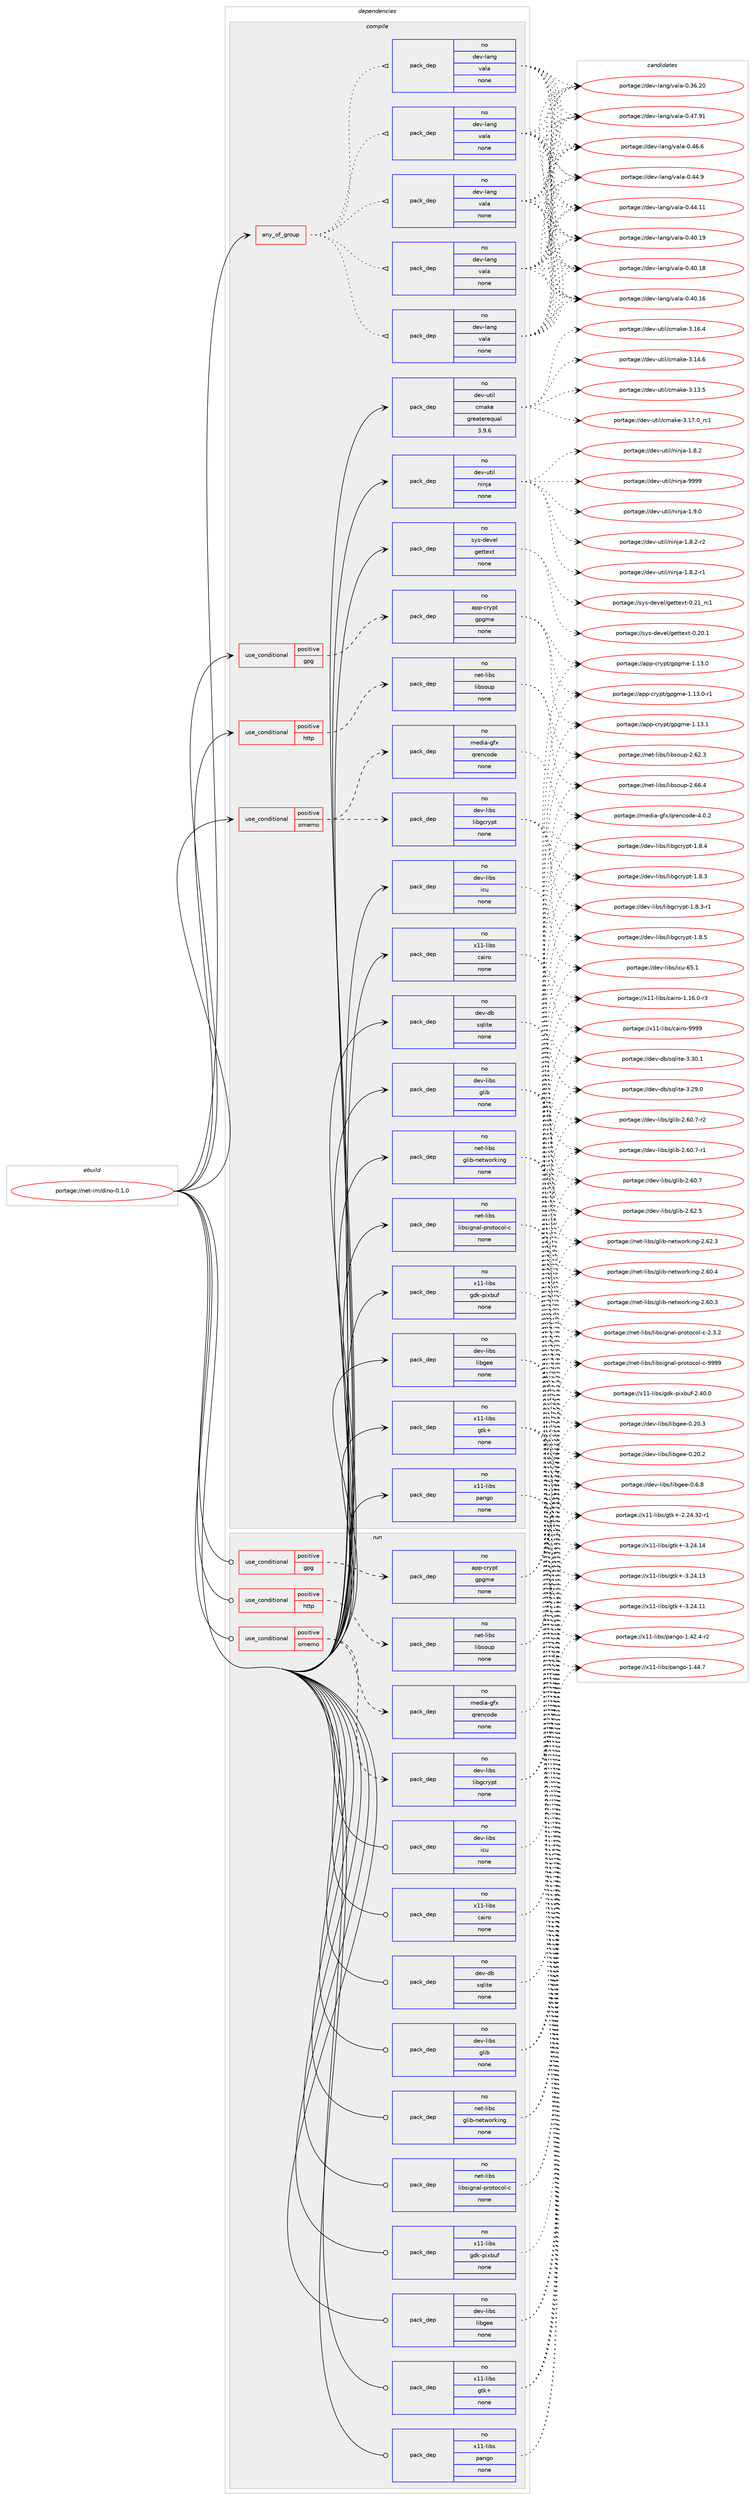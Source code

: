 digraph prolog {

# *************
# Graph options
# *************

newrank=true;
concentrate=true;
compound=true;
graph [rankdir=LR,fontname=Helvetica,fontsize=10,ranksep=1.5];#, ranksep=2.5, nodesep=0.2];
edge  [arrowhead=vee];
node  [fontname=Helvetica,fontsize=10];

# **********
# The ebuild
# **********

subgraph cluster_leftcol {
color=gray;
rank=same;
label=<<i>ebuild</i>>;
id [label="portage://net-im/dino-0.1.0", color=red, width=4, href="../net-im/dino-0.1.0.svg"];
}

# ****************
# The dependencies
# ****************

subgraph cluster_midcol {
color=gray;
label=<<i>dependencies</i>>;
subgraph cluster_compile {
fillcolor="#eeeeee";
style=filled;
label=<<i>compile</i>>;
subgraph any1655 {
dependency94281 [label=<<TABLE BORDER="0" CELLBORDER="1" CELLSPACING="0" CELLPADDING="4"><TR><TD CELLPADDING="10">any_of_group</TD></TR></TABLE>>, shape=none, color=red];subgraph pack71462 {
dependency94282 [label=<<TABLE BORDER="0" CELLBORDER="1" CELLSPACING="0" CELLPADDING="4" WIDTH="220"><TR><TD ROWSPAN="6" CELLPADDING="30">pack_dep</TD></TR><TR><TD WIDTH="110">no</TD></TR><TR><TD>dev-lang</TD></TR><TR><TD>vala</TD></TR><TR><TD>none</TD></TR><TR><TD></TD></TR></TABLE>>, shape=none, color=blue];
}
dependency94281:e -> dependency94282:w [weight=20,style="dotted",arrowhead="oinv"];
subgraph pack71463 {
dependency94283 [label=<<TABLE BORDER="0" CELLBORDER="1" CELLSPACING="0" CELLPADDING="4" WIDTH="220"><TR><TD ROWSPAN="6" CELLPADDING="30">pack_dep</TD></TR><TR><TD WIDTH="110">no</TD></TR><TR><TD>dev-lang</TD></TR><TR><TD>vala</TD></TR><TR><TD>none</TD></TR><TR><TD></TD></TR></TABLE>>, shape=none, color=blue];
}
dependency94281:e -> dependency94283:w [weight=20,style="dotted",arrowhead="oinv"];
subgraph pack71464 {
dependency94284 [label=<<TABLE BORDER="0" CELLBORDER="1" CELLSPACING="0" CELLPADDING="4" WIDTH="220"><TR><TD ROWSPAN="6" CELLPADDING="30">pack_dep</TD></TR><TR><TD WIDTH="110">no</TD></TR><TR><TD>dev-lang</TD></TR><TR><TD>vala</TD></TR><TR><TD>none</TD></TR><TR><TD></TD></TR></TABLE>>, shape=none, color=blue];
}
dependency94281:e -> dependency94284:w [weight=20,style="dotted",arrowhead="oinv"];
subgraph pack71465 {
dependency94285 [label=<<TABLE BORDER="0" CELLBORDER="1" CELLSPACING="0" CELLPADDING="4" WIDTH="220"><TR><TD ROWSPAN="6" CELLPADDING="30">pack_dep</TD></TR><TR><TD WIDTH="110">no</TD></TR><TR><TD>dev-lang</TD></TR><TR><TD>vala</TD></TR><TR><TD>none</TD></TR><TR><TD></TD></TR></TABLE>>, shape=none, color=blue];
}
dependency94281:e -> dependency94285:w [weight=20,style="dotted",arrowhead="oinv"];
subgraph pack71466 {
dependency94286 [label=<<TABLE BORDER="0" CELLBORDER="1" CELLSPACING="0" CELLPADDING="4" WIDTH="220"><TR><TD ROWSPAN="6" CELLPADDING="30">pack_dep</TD></TR><TR><TD WIDTH="110">no</TD></TR><TR><TD>dev-lang</TD></TR><TR><TD>vala</TD></TR><TR><TD>none</TD></TR><TR><TD></TD></TR></TABLE>>, shape=none, color=blue];
}
dependency94281:e -> dependency94286:w [weight=20,style="dotted",arrowhead="oinv"];
}
id:e -> dependency94281:w [weight=20,style="solid",arrowhead="vee"];
subgraph cond21079 {
dependency94287 [label=<<TABLE BORDER="0" CELLBORDER="1" CELLSPACING="0" CELLPADDING="4"><TR><TD ROWSPAN="3" CELLPADDING="10">use_conditional</TD></TR><TR><TD>positive</TD></TR><TR><TD>gpg</TD></TR></TABLE>>, shape=none, color=red];
subgraph pack71467 {
dependency94288 [label=<<TABLE BORDER="0" CELLBORDER="1" CELLSPACING="0" CELLPADDING="4" WIDTH="220"><TR><TD ROWSPAN="6" CELLPADDING="30">pack_dep</TD></TR><TR><TD WIDTH="110">no</TD></TR><TR><TD>app-crypt</TD></TR><TR><TD>gpgme</TD></TR><TR><TD>none</TD></TR><TR><TD></TD></TR></TABLE>>, shape=none, color=blue];
}
dependency94287:e -> dependency94288:w [weight=20,style="dashed",arrowhead="vee"];
}
id:e -> dependency94287:w [weight=20,style="solid",arrowhead="vee"];
subgraph cond21080 {
dependency94289 [label=<<TABLE BORDER="0" CELLBORDER="1" CELLSPACING="0" CELLPADDING="4"><TR><TD ROWSPAN="3" CELLPADDING="10">use_conditional</TD></TR><TR><TD>positive</TD></TR><TR><TD>http</TD></TR></TABLE>>, shape=none, color=red];
subgraph pack71468 {
dependency94290 [label=<<TABLE BORDER="0" CELLBORDER="1" CELLSPACING="0" CELLPADDING="4" WIDTH="220"><TR><TD ROWSPAN="6" CELLPADDING="30">pack_dep</TD></TR><TR><TD WIDTH="110">no</TD></TR><TR><TD>net-libs</TD></TR><TR><TD>libsoup</TD></TR><TR><TD>none</TD></TR><TR><TD></TD></TR></TABLE>>, shape=none, color=blue];
}
dependency94289:e -> dependency94290:w [weight=20,style="dashed",arrowhead="vee"];
}
id:e -> dependency94289:w [weight=20,style="solid",arrowhead="vee"];
subgraph cond21081 {
dependency94291 [label=<<TABLE BORDER="0" CELLBORDER="1" CELLSPACING="0" CELLPADDING="4"><TR><TD ROWSPAN="3" CELLPADDING="10">use_conditional</TD></TR><TR><TD>positive</TD></TR><TR><TD>omemo</TD></TR></TABLE>>, shape=none, color=red];
subgraph pack71469 {
dependency94292 [label=<<TABLE BORDER="0" CELLBORDER="1" CELLSPACING="0" CELLPADDING="4" WIDTH="220"><TR><TD ROWSPAN="6" CELLPADDING="30">pack_dep</TD></TR><TR><TD WIDTH="110">no</TD></TR><TR><TD>dev-libs</TD></TR><TR><TD>libgcrypt</TD></TR><TR><TD>none</TD></TR><TR><TD></TD></TR></TABLE>>, shape=none, color=blue];
}
dependency94291:e -> dependency94292:w [weight=20,style="dashed",arrowhead="vee"];
subgraph pack71470 {
dependency94293 [label=<<TABLE BORDER="0" CELLBORDER="1" CELLSPACING="0" CELLPADDING="4" WIDTH="220"><TR><TD ROWSPAN="6" CELLPADDING="30">pack_dep</TD></TR><TR><TD WIDTH="110">no</TD></TR><TR><TD>media-gfx</TD></TR><TR><TD>qrencode</TD></TR><TR><TD>none</TD></TR><TR><TD></TD></TR></TABLE>>, shape=none, color=blue];
}
dependency94291:e -> dependency94293:w [weight=20,style="dashed",arrowhead="vee"];
}
id:e -> dependency94291:w [weight=20,style="solid",arrowhead="vee"];
subgraph pack71471 {
dependency94294 [label=<<TABLE BORDER="0" CELLBORDER="1" CELLSPACING="0" CELLPADDING="4" WIDTH="220"><TR><TD ROWSPAN="6" CELLPADDING="30">pack_dep</TD></TR><TR><TD WIDTH="110">no</TD></TR><TR><TD>dev-db</TD></TR><TR><TD>sqlite</TD></TR><TR><TD>none</TD></TR><TR><TD></TD></TR></TABLE>>, shape=none, color=blue];
}
id:e -> dependency94294:w [weight=20,style="solid",arrowhead="vee"];
subgraph pack71472 {
dependency94295 [label=<<TABLE BORDER="0" CELLBORDER="1" CELLSPACING="0" CELLPADDING="4" WIDTH="220"><TR><TD ROWSPAN="6" CELLPADDING="30">pack_dep</TD></TR><TR><TD WIDTH="110">no</TD></TR><TR><TD>dev-libs</TD></TR><TR><TD>glib</TD></TR><TR><TD>none</TD></TR><TR><TD></TD></TR></TABLE>>, shape=none, color=blue];
}
id:e -> dependency94295:w [weight=20,style="solid",arrowhead="vee"];
subgraph pack71473 {
dependency94296 [label=<<TABLE BORDER="0" CELLBORDER="1" CELLSPACING="0" CELLPADDING="4" WIDTH="220"><TR><TD ROWSPAN="6" CELLPADDING="30">pack_dep</TD></TR><TR><TD WIDTH="110">no</TD></TR><TR><TD>dev-libs</TD></TR><TR><TD>icu</TD></TR><TR><TD>none</TD></TR><TR><TD></TD></TR></TABLE>>, shape=none, color=blue];
}
id:e -> dependency94296:w [weight=20,style="solid",arrowhead="vee"];
subgraph pack71474 {
dependency94297 [label=<<TABLE BORDER="0" CELLBORDER="1" CELLSPACING="0" CELLPADDING="4" WIDTH="220"><TR><TD ROWSPAN="6" CELLPADDING="30">pack_dep</TD></TR><TR><TD WIDTH="110">no</TD></TR><TR><TD>dev-libs</TD></TR><TR><TD>libgee</TD></TR><TR><TD>none</TD></TR><TR><TD></TD></TR></TABLE>>, shape=none, color=blue];
}
id:e -> dependency94297:w [weight=20,style="solid",arrowhead="vee"];
subgraph pack71475 {
dependency94298 [label=<<TABLE BORDER="0" CELLBORDER="1" CELLSPACING="0" CELLPADDING="4" WIDTH="220"><TR><TD ROWSPAN="6" CELLPADDING="30">pack_dep</TD></TR><TR><TD WIDTH="110">no</TD></TR><TR><TD>dev-util</TD></TR><TR><TD>cmake</TD></TR><TR><TD>greaterequal</TD></TR><TR><TD>3.9.6</TD></TR></TABLE>>, shape=none, color=blue];
}
id:e -> dependency94298:w [weight=20,style="solid",arrowhead="vee"];
subgraph pack71476 {
dependency94299 [label=<<TABLE BORDER="0" CELLBORDER="1" CELLSPACING="0" CELLPADDING="4" WIDTH="220"><TR><TD ROWSPAN="6" CELLPADDING="30">pack_dep</TD></TR><TR><TD WIDTH="110">no</TD></TR><TR><TD>dev-util</TD></TR><TR><TD>ninja</TD></TR><TR><TD>none</TD></TR><TR><TD></TD></TR></TABLE>>, shape=none, color=blue];
}
id:e -> dependency94299:w [weight=20,style="solid",arrowhead="vee"];
subgraph pack71477 {
dependency94300 [label=<<TABLE BORDER="0" CELLBORDER="1" CELLSPACING="0" CELLPADDING="4" WIDTH="220"><TR><TD ROWSPAN="6" CELLPADDING="30">pack_dep</TD></TR><TR><TD WIDTH="110">no</TD></TR><TR><TD>net-libs</TD></TR><TR><TD>glib-networking</TD></TR><TR><TD>none</TD></TR><TR><TD></TD></TR></TABLE>>, shape=none, color=blue];
}
id:e -> dependency94300:w [weight=20,style="solid",arrowhead="vee"];
subgraph pack71478 {
dependency94301 [label=<<TABLE BORDER="0" CELLBORDER="1" CELLSPACING="0" CELLPADDING="4" WIDTH="220"><TR><TD ROWSPAN="6" CELLPADDING="30">pack_dep</TD></TR><TR><TD WIDTH="110">no</TD></TR><TR><TD>net-libs</TD></TR><TR><TD>libsignal-protocol-c</TD></TR><TR><TD>none</TD></TR><TR><TD></TD></TR></TABLE>>, shape=none, color=blue];
}
id:e -> dependency94301:w [weight=20,style="solid",arrowhead="vee"];
subgraph pack71479 {
dependency94302 [label=<<TABLE BORDER="0" CELLBORDER="1" CELLSPACING="0" CELLPADDING="4" WIDTH="220"><TR><TD ROWSPAN="6" CELLPADDING="30">pack_dep</TD></TR><TR><TD WIDTH="110">no</TD></TR><TR><TD>sys-devel</TD></TR><TR><TD>gettext</TD></TR><TR><TD>none</TD></TR><TR><TD></TD></TR></TABLE>>, shape=none, color=blue];
}
id:e -> dependency94302:w [weight=20,style="solid",arrowhead="vee"];
subgraph pack71480 {
dependency94303 [label=<<TABLE BORDER="0" CELLBORDER="1" CELLSPACING="0" CELLPADDING="4" WIDTH="220"><TR><TD ROWSPAN="6" CELLPADDING="30">pack_dep</TD></TR><TR><TD WIDTH="110">no</TD></TR><TR><TD>x11-libs</TD></TR><TR><TD>cairo</TD></TR><TR><TD>none</TD></TR><TR><TD></TD></TR></TABLE>>, shape=none, color=blue];
}
id:e -> dependency94303:w [weight=20,style="solid",arrowhead="vee"];
subgraph pack71481 {
dependency94304 [label=<<TABLE BORDER="0" CELLBORDER="1" CELLSPACING="0" CELLPADDING="4" WIDTH="220"><TR><TD ROWSPAN="6" CELLPADDING="30">pack_dep</TD></TR><TR><TD WIDTH="110">no</TD></TR><TR><TD>x11-libs</TD></TR><TR><TD>gdk-pixbuf</TD></TR><TR><TD>none</TD></TR><TR><TD></TD></TR></TABLE>>, shape=none, color=blue];
}
id:e -> dependency94304:w [weight=20,style="solid",arrowhead="vee"];
subgraph pack71482 {
dependency94305 [label=<<TABLE BORDER="0" CELLBORDER="1" CELLSPACING="0" CELLPADDING="4" WIDTH="220"><TR><TD ROWSPAN="6" CELLPADDING="30">pack_dep</TD></TR><TR><TD WIDTH="110">no</TD></TR><TR><TD>x11-libs</TD></TR><TR><TD>gtk+</TD></TR><TR><TD>none</TD></TR><TR><TD></TD></TR></TABLE>>, shape=none, color=blue];
}
id:e -> dependency94305:w [weight=20,style="solid",arrowhead="vee"];
subgraph pack71483 {
dependency94306 [label=<<TABLE BORDER="0" CELLBORDER="1" CELLSPACING="0" CELLPADDING="4" WIDTH="220"><TR><TD ROWSPAN="6" CELLPADDING="30">pack_dep</TD></TR><TR><TD WIDTH="110">no</TD></TR><TR><TD>x11-libs</TD></TR><TR><TD>pango</TD></TR><TR><TD>none</TD></TR><TR><TD></TD></TR></TABLE>>, shape=none, color=blue];
}
id:e -> dependency94306:w [weight=20,style="solid",arrowhead="vee"];
}
subgraph cluster_compileandrun {
fillcolor="#eeeeee";
style=filled;
label=<<i>compile and run</i>>;
}
subgraph cluster_run {
fillcolor="#eeeeee";
style=filled;
label=<<i>run</i>>;
subgraph cond21082 {
dependency94307 [label=<<TABLE BORDER="0" CELLBORDER="1" CELLSPACING="0" CELLPADDING="4"><TR><TD ROWSPAN="3" CELLPADDING="10">use_conditional</TD></TR><TR><TD>positive</TD></TR><TR><TD>gpg</TD></TR></TABLE>>, shape=none, color=red];
subgraph pack71484 {
dependency94308 [label=<<TABLE BORDER="0" CELLBORDER="1" CELLSPACING="0" CELLPADDING="4" WIDTH="220"><TR><TD ROWSPAN="6" CELLPADDING="30">pack_dep</TD></TR><TR><TD WIDTH="110">no</TD></TR><TR><TD>app-crypt</TD></TR><TR><TD>gpgme</TD></TR><TR><TD>none</TD></TR><TR><TD></TD></TR></TABLE>>, shape=none, color=blue];
}
dependency94307:e -> dependency94308:w [weight=20,style="dashed",arrowhead="vee"];
}
id:e -> dependency94307:w [weight=20,style="solid",arrowhead="odot"];
subgraph cond21083 {
dependency94309 [label=<<TABLE BORDER="0" CELLBORDER="1" CELLSPACING="0" CELLPADDING="4"><TR><TD ROWSPAN="3" CELLPADDING="10">use_conditional</TD></TR><TR><TD>positive</TD></TR><TR><TD>http</TD></TR></TABLE>>, shape=none, color=red];
subgraph pack71485 {
dependency94310 [label=<<TABLE BORDER="0" CELLBORDER="1" CELLSPACING="0" CELLPADDING="4" WIDTH="220"><TR><TD ROWSPAN="6" CELLPADDING="30">pack_dep</TD></TR><TR><TD WIDTH="110">no</TD></TR><TR><TD>net-libs</TD></TR><TR><TD>libsoup</TD></TR><TR><TD>none</TD></TR><TR><TD></TD></TR></TABLE>>, shape=none, color=blue];
}
dependency94309:e -> dependency94310:w [weight=20,style="dashed",arrowhead="vee"];
}
id:e -> dependency94309:w [weight=20,style="solid",arrowhead="odot"];
subgraph cond21084 {
dependency94311 [label=<<TABLE BORDER="0" CELLBORDER="1" CELLSPACING="0" CELLPADDING="4"><TR><TD ROWSPAN="3" CELLPADDING="10">use_conditional</TD></TR><TR><TD>positive</TD></TR><TR><TD>omemo</TD></TR></TABLE>>, shape=none, color=red];
subgraph pack71486 {
dependency94312 [label=<<TABLE BORDER="0" CELLBORDER="1" CELLSPACING="0" CELLPADDING="4" WIDTH="220"><TR><TD ROWSPAN="6" CELLPADDING="30">pack_dep</TD></TR><TR><TD WIDTH="110">no</TD></TR><TR><TD>dev-libs</TD></TR><TR><TD>libgcrypt</TD></TR><TR><TD>none</TD></TR><TR><TD></TD></TR></TABLE>>, shape=none, color=blue];
}
dependency94311:e -> dependency94312:w [weight=20,style="dashed",arrowhead="vee"];
subgraph pack71487 {
dependency94313 [label=<<TABLE BORDER="0" CELLBORDER="1" CELLSPACING="0" CELLPADDING="4" WIDTH="220"><TR><TD ROWSPAN="6" CELLPADDING="30">pack_dep</TD></TR><TR><TD WIDTH="110">no</TD></TR><TR><TD>media-gfx</TD></TR><TR><TD>qrencode</TD></TR><TR><TD>none</TD></TR><TR><TD></TD></TR></TABLE>>, shape=none, color=blue];
}
dependency94311:e -> dependency94313:w [weight=20,style="dashed",arrowhead="vee"];
}
id:e -> dependency94311:w [weight=20,style="solid",arrowhead="odot"];
subgraph pack71488 {
dependency94314 [label=<<TABLE BORDER="0" CELLBORDER="1" CELLSPACING="0" CELLPADDING="4" WIDTH="220"><TR><TD ROWSPAN="6" CELLPADDING="30">pack_dep</TD></TR><TR><TD WIDTH="110">no</TD></TR><TR><TD>dev-db</TD></TR><TR><TD>sqlite</TD></TR><TR><TD>none</TD></TR><TR><TD></TD></TR></TABLE>>, shape=none, color=blue];
}
id:e -> dependency94314:w [weight=20,style="solid",arrowhead="odot"];
subgraph pack71489 {
dependency94315 [label=<<TABLE BORDER="0" CELLBORDER="1" CELLSPACING="0" CELLPADDING="4" WIDTH="220"><TR><TD ROWSPAN="6" CELLPADDING="30">pack_dep</TD></TR><TR><TD WIDTH="110">no</TD></TR><TR><TD>dev-libs</TD></TR><TR><TD>glib</TD></TR><TR><TD>none</TD></TR><TR><TD></TD></TR></TABLE>>, shape=none, color=blue];
}
id:e -> dependency94315:w [weight=20,style="solid",arrowhead="odot"];
subgraph pack71490 {
dependency94316 [label=<<TABLE BORDER="0" CELLBORDER="1" CELLSPACING="0" CELLPADDING="4" WIDTH="220"><TR><TD ROWSPAN="6" CELLPADDING="30">pack_dep</TD></TR><TR><TD WIDTH="110">no</TD></TR><TR><TD>dev-libs</TD></TR><TR><TD>icu</TD></TR><TR><TD>none</TD></TR><TR><TD></TD></TR></TABLE>>, shape=none, color=blue];
}
id:e -> dependency94316:w [weight=20,style="solid",arrowhead="odot"];
subgraph pack71491 {
dependency94317 [label=<<TABLE BORDER="0" CELLBORDER="1" CELLSPACING="0" CELLPADDING="4" WIDTH="220"><TR><TD ROWSPAN="6" CELLPADDING="30">pack_dep</TD></TR><TR><TD WIDTH="110">no</TD></TR><TR><TD>dev-libs</TD></TR><TR><TD>libgee</TD></TR><TR><TD>none</TD></TR><TR><TD></TD></TR></TABLE>>, shape=none, color=blue];
}
id:e -> dependency94317:w [weight=20,style="solid",arrowhead="odot"];
subgraph pack71492 {
dependency94318 [label=<<TABLE BORDER="0" CELLBORDER="1" CELLSPACING="0" CELLPADDING="4" WIDTH="220"><TR><TD ROWSPAN="6" CELLPADDING="30">pack_dep</TD></TR><TR><TD WIDTH="110">no</TD></TR><TR><TD>net-libs</TD></TR><TR><TD>glib-networking</TD></TR><TR><TD>none</TD></TR><TR><TD></TD></TR></TABLE>>, shape=none, color=blue];
}
id:e -> dependency94318:w [weight=20,style="solid",arrowhead="odot"];
subgraph pack71493 {
dependency94319 [label=<<TABLE BORDER="0" CELLBORDER="1" CELLSPACING="0" CELLPADDING="4" WIDTH="220"><TR><TD ROWSPAN="6" CELLPADDING="30">pack_dep</TD></TR><TR><TD WIDTH="110">no</TD></TR><TR><TD>net-libs</TD></TR><TR><TD>libsignal-protocol-c</TD></TR><TR><TD>none</TD></TR><TR><TD></TD></TR></TABLE>>, shape=none, color=blue];
}
id:e -> dependency94319:w [weight=20,style="solid",arrowhead="odot"];
subgraph pack71494 {
dependency94320 [label=<<TABLE BORDER="0" CELLBORDER="1" CELLSPACING="0" CELLPADDING="4" WIDTH="220"><TR><TD ROWSPAN="6" CELLPADDING="30">pack_dep</TD></TR><TR><TD WIDTH="110">no</TD></TR><TR><TD>x11-libs</TD></TR><TR><TD>cairo</TD></TR><TR><TD>none</TD></TR><TR><TD></TD></TR></TABLE>>, shape=none, color=blue];
}
id:e -> dependency94320:w [weight=20,style="solid",arrowhead="odot"];
subgraph pack71495 {
dependency94321 [label=<<TABLE BORDER="0" CELLBORDER="1" CELLSPACING="0" CELLPADDING="4" WIDTH="220"><TR><TD ROWSPAN="6" CELLPADDING="30">pack_dep</TD></TR><TR><TD WIDTH="110">no</TD></TR><TR><TD>x11-libs</TD></TR><TR><TD>gdk-pixbuf</TD></TR><TR><TD>none</TD></TR><TR><TD></TD></TR></TABLE>>, shape=none, color=blue];
}
id:e -> dependency94321:w [weight=20,style="solid",arrowhead="odot"];
subgraph pack71496 {
dependency94322 [label=<<TABLE BORDER="0" CELLBORDER="1" CELLSPACING="0" CELLPADDING="4" WIDTH="220"><TR><TD ROWSPAN="6" CELLPADDING="30">pack_dep</TD></TR><TR><TD WIDTH="110">no</TD></TR><TR><TD>x11-libs</TD></TR><TR><TD>gtk+</TD></TR><TR><TD>none</TD></TR><TR><TD></TD></TR></TABLE>>, shape=none, color=blue];
}
id:e -> dependency94322:w [weight=20,style="solid",arrowhead="odot"];
subgraph pack71497 {
dependency94323 [label=<<TABLE BORDER="0" CELLBORDER="1" CELLSPACING="0" CELLPADDING="4" WIDTH="220"><TR><TD ROWSPAN="6" CELLPADDING="30">pack_dep</TD></TR><TR><TD WIDTH="110">no</TD></TR><TR><TD>x11-libs</TD></TR><TR><TD>pango</TD></TR><TR><TD>none</TD></TR><TR><TD></TD></TR></TABLE>>, shape=none, color=blue];
}
id:e -> dependency94323:w [weight=20,style="solid",arrowhead="odot"];
}
}

# **************
# The candidates
# **************

subgraph cluster_choices {
rank=same;
color=gray;
label=<<i>candidates</i>>;

subgraph choice71462 {
color=black;
nodesep=1;
choice10010111845108971101034711897108974548465255465749 [label="portage://dev-lang/vala-0.47.91", color=red, width=4,href="../dev-lang/vala-0.47.91.svg"];
choice100101118451089711010347118971089745484652544654 [label="portage://dev-lang/vala-0.46.6", color=red, width=4,href="../dev-lang/vala-0.46.6.svg"];
choice100101118451089711010347118971089745484652524657 [label="portage://dev-lang/vala-0.44.9", color=red, width=4,href="../dev-lang/vala-0.44.9.svg"];
choice10010111845108971101034711897108974548465252464949 [label="portage://dev-lang/vala-0.44.11", color=red, width=4,href="../dev-lang/vala-0.44.11.svg"];
choice10010111845108971101034711897108974548465248464957 [label="portage://dev-lang/vala-0.40.19", color=red, width=4,href="../dev-lang/vala-0.40.19.svg"];
choice10010111845108971101034711897108974548465248464956 [label="portage://dev-lang/vala-0.40.18", color=red, width=4,href="../dev-lang/vala-0.40.18.svg"];
choice10010111845108971101034711897108974548465248464954 [label="portage://dev-lang/vala-0.40.16", color=red, width=4,href="../dev-lang/vala-0.40.16.svg"];
choice10010111845108971101034711897108974548465154465048 [label="portage://dev-lang/vala-0.36.20", color=red, width=4,href="../dev-lang/vala-0.36.20.svg"];
dependency94282:e -> choice10010111845108971101034711897108974548465255465749:w [style=dotted,weight="100"];
dependency94282:e -> choice100101118451089711010347118971089745484652544654:w [style=dotted,weight="100"];
dependency94282:e -> choice100101118451089711010347118971089745484652524657:w [style=dotted,weight="100"];
dependency94282:e -> choice10010111845108971101034711897108974548465252464949:w [style=dotted,weight="100"];
dependency94282:e -> choice10010111845108971101034711897108974548465248464957:w [style=dotted,weight="100"];
dependency94282:e -> choice10010111845108971101034711897108974548465248464956:w [style=dotted,weight="100"];
dependency94282:e -> choice10010111845108971101034711897108974548465248464954:w [style=dotted,weight="100"];
dependency94282:e -> choice10010111845108971101034711897108974548465154465048:w [style=dotted,weight="100"];
}
subgraph choice71463 {
color=black;
nodesep=1;
choice10010111845108971101034711897108974548465255465749 [label="portage://dev-lang/vala-0.47.91", color=red, width=4,href="../dev-lang/vala-0.47.91.svg"];
choice100101118451089711010347118971089745484652544654 [label="portage://dev-lang/vala-0.46.6", color=red, width=4,href="../dev-lang/vala-0.46.6.svg"];
choice100101118451089711010347118971089745484652524657 [label="portage://dev-lang/vala-0.44.9", color=red, width=4,href="../dev-lang/vala-0.44.9.svg"];
choice10010111845108971101034711897108974548465252464949 [label="portage://dev-lang/vala-0.44.11", color=red, width=4,href="../dev-lang/vala-0.44.11.svg"];
choice10010111845108971101034711897108974548465248464957 [label="portage://dev-lang/vala-0.40.19", color=red, width=4,href="../dev-lang/vala-0.40.19.svg"];
choice10010111845108971101034711897108974548465248464956 [label="portage://dev-lang/vala-0.40.18", color=red, width=4,href="../dev-lang/vala-0.40.18.svg"];
choice10010111845108971101034711897108974548465248464954 [label="portage://dev-lang/vala-0.40.16", color=red, width=4,href="../dev-lang/vala-0.40.16.svg"];
choice10010111845108971101034711897108974548465154465048 [label="portage://dev-lang/vala-0.36.20", color=red, width=4,href="../dev-lang/vala-0.36.20.svg"];
dependency94283:e -> choice10010111845108971101034711897108974548465255465749:w [style=dotted,weight="100"];
dependency94283:e -> choice100101118451089711010347118971089745484652544654:w [style=dotted,weight="100"];
dependency94283:e -> choice100101118451089711010347118971089745484652524657:w [style=dotted,weight="100"];
dependency94283:e -> choice10010111845108971101034711897108974548465252464949:w [style=dotted,weight="100"];
dependency94283:e -> choice10010111845108971101034711897108974548465248464957:w [style=dotted,weight="100"];
dependency94283:e -> choice10010111845108971101034711897108974548465248464956:w [style=dotted,weight="100"];
dependency94283:e -> choice10010111845108971101034711897108974548465248464954:w [style=dotted,weight="100"];
dependency94283:e -> choice10010111845108971101034711897108974548465154465048:w [style=dotted,weight="100"];
}
subgraph choice71464 {
color=black;
nodesep=1;
choice10010111845108971101034711897108974548465255465749 [label="portage://dev-lang/vala-0.47.91", color=red, width=4,href="../dev-lang/vala-0.47.91.svg"];
choice100101118451089711010347118971089745484652544654 [label="portage://dev-lang/vala-0.46.6", color=red, width=4,href="../dev-lang/vala-0.46.6.svg"];
choice100101118451089711010347118971089745484652524657 [label="portage://dev-lang/vala-0.44.9", color=red, width=4,href="../dev-lang/vala-0.44.9.svg"];
choice10010111845108971101034711897108974548465252464949 [label="portage://dev-lang/vala-0.44.11", color=red, width=4,href="../dev-lang/vala-0.44.11.svg"];
choice10010111845108971101034711897108974548465248464957 [label="portage://dev-lang/vala-0.40.19", color=red, width=4,href="../dev-lang/vala-0.40.19.svg"];
choice10010111845108971101034711897108974548465248464956 [label="portage://dev-lang/vala-0.40.18", color=red, width=4,href="../dev-lang/vala-0.40.18.svg"];
choice10010111845108971101034711897108974548465248464954 [label="portage://dev-lang/vala-0.40.16", color=red, width=4,href="../dev-lang/vala-0.40.16.svg"];
choice10010111845108971101034711897108974548465154465048 [label="portage://dev-lang/vala-0.36.20", color=red, width=4,href="../dev-lang/vala-0.36.20.svg"];
dependency94284:e -> choice10010111845108971101034711897108974548465255465749:w [style=dotted,weight="100"];
dependency94284:e -> choice100101118451089711010347118971089745484652544654:w [style=dotted,weight="100"];
dependency94284:e -> choice100101118451089711010347118971089745484652524657:w [style=dotted,weight="100"];
dependency94284:e -> choice10010111845108971101034711897108974548465252464949:w [style=dotted,weight="100"];
dependency94284:e -> choice10010111845108971101034711897108974548465248464957:w [style=dotted,weight="100"];
dependency94284:e -> choice10010111845108971101034711897108974548465248464956:w [style=dotted,weight="100"];
dependency94284:e -> choice10010111845108971101034711897108974548465248464954:w [style=dotted,weight="100"];
dependency94284:e -> choice10010111845108971101034711897108974548465154465048:w [style=dotted,weight="100"];
}
subgraph choice71465 {
color=black;
nodesep=1;
choice10010111845108971101034711897108974548465255465749 [label="portage://dev-lang/vala-0.47.91", color=red, width=4,href="../dev-lang/vala-0.47.91.svg"];
choice100101118451089711010347118971089745484652544654 [label="portage://dev-lang/vala-0.46.6", color=red, width=4,href="../dev-lang/vala-0.46.6.svg"];
choice100101118451089711010347118971089745484652524657 [label="portage://dev-lang/vala-0.44.9", color=red, width=4,href="../dev-lang/vala-0.44.9.svg"];
choice10010111845108971101034711897108974548465252464949 [label="portage://dev-lang/vala-0.44.11", color=red, width=4,href="../dev-lang/vala-0.44.11.svg"];
choice10010111845108971101034711897108974548465248464957 [label="portage://dev-lang/vala-0.40.19", color=red, width=4,href="../dev-lang/vala-0.40.19.svg"];
choice10010111845108971101034711897108974548465248464956 [label="portage://dev-lang/vala-0.40.18", color=red, width=4,href="../dev-lang/vala-0.40.18.svg"];
choice10010111845108971101034711897108974548465248464954 [label="portage://dev-lang/vala-0.40.16", color=red, width=4,href="../dev-lang/vala-0.40.16.svg"];
choice10010111845108971101034711897108974548465154465048 [label="portage://dev-lang/vala-0.36.20", color=red, width=4,href="../dev-lang/vala-0.36.20.svg"];
dependency94285:e -> choice10010111845108971101034711897108974548465255465749:w [style=dotted,weight="100"];
dependency94285:e -> choice100101118451089711010347118971089745484652544654:w [style=dotted,weight="100"];
dependency94285:e -> choice100101118451089711010347118971089745484652524657:w [style=dotted,weight="100"];
dependency94285:e -> choice10010111845108971101034711897108974548465252464949:w [style=dotted,weight="100"];
dependency94285:e -> choice10010111845108971101034711897108974548465248464957:w [style=dotted,weight="100"];
dependency94285:e -> choice10010111845108971101034711897108974548465248464956:w [style=dotted,weight="100"];
dependency94285:e -> choice10010111845108971101034711897108974548465248464954:w [style=dotted,weight="100"];
dependency94285:e -> choice10010111845108971101034711897108974548465154465048:w [style=dotted,weight="100"];
}
subgraph choice71466 {
color=black;
nodesep=1;
choice10010111845108971101034711897108974548465255465749 [label="portage://dev-lang/vala-0.47.91", color=red, width=4,href="../dev-lang/vala-0.47.91.svg"];
choice100101118451089711010347118971089745484652544654 [label="portage://dev-lang/vala-0.46.6", color=red, width=4,href="../dev-lang/vala-0.46.6.svg"];
choice100101118451089711010347118971089745484652524657 [label="portage://dev-lang/vala-0.44.9", color=red, width=4,href="../dev-lang/vala-0.44.9.svg"];
choice10010111845108971101034711897108974548465252464949 [label="portage://dev-lang/vala-0.44.11", color=red, width=4,href="../dev-lang/vala-0.44.11.svg"];
choice10010111845108971101034711897108974548465248464957 [label="portage://dev-lang/vala-0.40.19", color=red, width=4,href="../dev-lang/vala-0.40.19.svg"];
choice10010111845108971101034711897108974548465248464956 [label="portage://dev-lang/vala-0.40.18", color=red, width=4,href="../dev-lang/vala-0.40.18.svg"];
choice10010111845108971101034711897108974548465248464954 [label="portage://dev-lang/vala-0.40.16", color=red, width=4,href="../dev-lang/vala-0.40.16.svg"];
choice10010111845108971101034711897108974548465154465048 [label="portage://dev-lang/vala-0.36.20", color=red, width=4,href="../dev-lang/vala-0.36.20.svg"];
dependency94286:e -> choice10010111845108971101034711897108974548465255465749:w [style=dotted,weight="100"];
dependency94286:e -> choice100101118451089711010347118971089745484652544654:w [style=dotted,weight="100"];
dependency94286:e -> choice100101118451089711010347118971089745484652524657:w [style=dotted,weight="100"];
dependency94286:e -> choice10010111845108971101034711897108974548465252464949:w [style=dotted,weight="100"];
dependency94286:e -> choice10010111845108971101034711897108974548465248464957:w [style=dotted,weight="100"];
dependency94286:e -> choice10010111845108971101034711897108974548465248464956:w [style=dotted,weight="100"];
dependency94286:e -> choice10010111845108971101034711897108974548465248464954:w [style=dotted,weight="100"];
dependency94286:e -> choice10010111845108971101034711897108974548465154465048:w [style=dotted,weight="100"];
}
subgraph choice71467 {
color=black;
nodesep=1;
choice9711211245991141211121164710311210310910145494649514649 [label="portage://app-crypt/gpgme-1.13.1", color=red, width=4,href="../app-crypt/gpgme-1.13.1.svg"];
choice97112112459911412111211647103112103109101454946495146484511449 [label="portage://app-crypt/gpgme-1.13.0-r1", color=red, width=4,href="../app-crypt/gpgme-1.13.0-r1.svg"];
choice9711211245991141211121164710311210310910145494649514648 [label="portage://app-crypt/gpgme-1.13.0", color=red, width=4,href="../app-crypt/gpgme-1.13.0.svg"];
dependency94288:e -> choice9711211245991141211121164710311210310910145494649514649:w [style=dotted,weight="100"];
dependency94288:e -> choice97112112459911412111211647103112103109101454946495146484511449:w [style=dotted,weight="100"];
dependency94288:e -> choice9711211245991141211121164710311210310910145494649514648:w [style=dotted,weight="100"];
}
subgraph choice71468 {
color=black;
nodesep=1;
choice1101011164510810598115471081059811511111711245504654544652 [label="portage://net-libs/libsoup-2.66.4", color=red, width=4,href="../net-libs/libsoup-2.66.4.svg"];
choice1101011164510810598115471081059811511111711245504654504651 [label="portage://net-libs/libsoup-2.62.3", color=red, width=4,href="../net-libs/libsoup-2.62.3.svg"];
dependency94290:e -> choice1101011164510810598115471081059811511111711245504654544652:w [style=dotted,weight="100"];
dependency94290:e -> choice1101011164510810598115471081059811511111711245504654504651:w [style=dotted,weight="100"];
}
subgraph choice71469 {
color=black;
nodesep=1;
choice1001011184510810598115471081059810399114121112116454946564653 [label="portage://dev-libs/libgcrypt-1.8.5", color=red, width=4,href="../dev-libs/libgcrypt-1.8.5.svg"];
choice1001011184510810598115471081059810399114121112116454946564652 [label="portage://dev-libs/libgcrypt-1.8.4", color=red, width=4,href="../dev-libs/libgcrypt-1.8.4.svg"];
choice10010111845108105981154710810598103991141211121164549465646514511449 [label="portage://dev-libs/libgcrypt-1.8.3-r1", color=red, width=4,href="../dev-libs/libgcrypt-1.8.3-r1.svg"];
choice1001011184510810598115471081059810399114121112116454946564651 [label="portage://dev-libs/libgcrypt-1.8.3", color=red, width=4,href="../dev-libs/libgcrypt-1.8.3.svg"];
dependency94292:e -> choice1001011184510810598115471081059810399114121112116454946564653:w [style=dotted,weight="100"];
dependency94292:e -> choice1001011184510810598115471081059810399114121112116454946564652:w [style=dotted,weight="100"];
dependency94292:e -> choice10010111845108105981154710810598103991141211121164549465646514511449:w [style=dotted,weight="100"];
dependency94292:e -> choice1001011184510810598115471081059810399114121112116454946564651:w [style=dotted,weight="100"];
}
subgraph choice71470 {
color=black;
nodesep=1;
choice10910110010597451031021204711311410111099111100101455246484650 [label="portage://media-gfx/qrencode-4.0.2", color=red, width=4,href="../media-gfx/qrencode-4.0.2.svg"];
dependency94293:e -> choice10910110010597451031021204711311410111099111100101455246484650:w [style=dotted,weight="100"];
}
subgraph choice71471 {
color=black;
nodesep=1;
choice10010111845100984711511310810511610145514651484649 [label="portage://dev-db/sqlite-3.30.1", color=red, width=4,href="../dev-db/sqlite-3.30.1.svg"];
choice10010111845100984711511310810511610145514650574648 [label="portage://dev-db/sqlite-3.29.0", color=red, width=4,href="../dev-db/sqlite-3.29.0.svg"];
dependency94294:e -> choice10010111845100984711511310810511610145514651484649:w [style=dotted,weight="100"];
dependency94294:e -> choice10010111845100984711511310810511610145514650574648:w [style=dotted,weight="100"];
}
subgraph choice71472 {
color=black;
nodesep=1;
choice1001011184510810598115471031081059845504654504653 [label="portage://dev-libs/glib-2.62.5", color=red, width=4,href="../dev-libs/glib-2.62.5.svg"];
choice10010111845108105981154710310810598455046544846554511450 [label="portage://dev-libs/glib-2.60.7-r2", color=red, width=4,href="../dev-libs/glib-2.60.7-r2.svg"];
choice10010111845108105981154710310810598455046544846554511449 [label="portage://dev-libs/glib-2.60.7-r1", color=red, width=4,href="../dev-libs/glib-2.60.7-r1.svg"];
choice1001011184510810598115471031081059845504654484655 [label="portage://dev-libs/glib-2.60.7", color=red, width=4,href="../dev-libs/glib-2.60.7.svg"];
dependency94295:e -> choice1001011184510810598115471031081059845504654504653:w [style=dotted,weight="100"];
dependency94295:e -> choice10010111845108105981154710310810598455046544846554511450:w [style=dotted,weight="100"];
dependency94295:e -> choice10010111845108105981154710310810598455046544846554511449:w [style=dotted,weight="100"];
dependency94295:e -> choice1001011184510810598115471031081059845504654484655:w [style=dotted,weight="100"];
}
subgraph choice71473 {
color=black;
nodesep=1;
choice100101118451081059811547105991174554534649 [label="portage://dev-libs/icu-65.1", color=red, width=4,href="../dev-libs/icu-65.1.svg"];
dependency94296:e -> choice100101118451081059811547105991174554534649:w [style=dotted,weight="100"];
}
subgraph choice71474 {
color=black;
nodesep=1;
choice10010111845108105981154710810598103101101454846544656 [label="portage://dev-libs/libgee-0.6.8", color=red, width=4,href="../dev-libs/libgee-0.6.8.svg"];
choice1001011184510810598115471081059810310110145484650484651 [label="portage://dev-libs/libgee-0.20.3", color=red, width=4,href="../dev-libs/libgee-0.20.3.svg"];
choice1001011184510810598115471081059810310110145484650484650 [label="portage://dev-libs/libgee-0.20.2", color=red, width=4,href="../dev-libs/libgee-0.20.2.svg"];
dependency94297:e -> choice10010111845108105981154710810598103101101454846544656:w [style=dotted,weight="100"];
dependency94297:e -> choice1001011184510810598115471081059810310110145484650484651:w [style=dotted,weight="100"];
dependency94297:e -> choice1001011184510810598115471081059810310110145484650484650:w [style=dotted,weight="100"];
}
subgraph choice71475 {
color=black;
nodesep=1;
choice1001011184511711610510847991099710710145514649554648951149949 [label="portage://dev-util/cmake-3.17.0_rc1", color=red, width=4,href="../dev-util/cmake-3.17.0_rc1.svg"];
choice1001011184511711610510847991099710710145514649544652 [label="portage://dev-util/cmake-3.16.4", color=red, width=4,href="../dev-util/cmake-3.16.4.svg"];
choice1001011184511711610510847991099710710145514649524654 [label="portage://dev-util/cmake-3.14.6", color=red, width=4,href="../dev-util/cmake-3.14.6.svg"];
choice1001011184511711610510847991099710710145514649514653 [label="portage://dev-util/cmake-3.13.5", color=red, width=4,href="../dev-util/cmake-3.13.5.svg"];
dependency94298:e -> choice1001011184511711610510847991099710710145514649554648951149949:w [style=dotted,weight="100"];
dependency94298:e -> choice1001011184511711610510847991099710710145514649544652:w [style=dotted,weight="100"];
dependency94298:e -> choice1001011184511711610510847991099710710145514649524654:w [style=dotted,weight="100"];
dependency94298:e -> choice1001011184511711610510847991099710710145514649514653:w [style=dotted,weight="100"];
}
subgraph choice71476 {
color=black;
nodesep=1;
choice1001011184511711610510847110105110106974557575757 [label="portage://dev-util/ninja-9999", color=red, width=4,href="../dev-util/ninja-9999.svg"];
choice100101118451171161051084711010511010697454946574648 [label="portage://dev-util/ninja-1.9.0", color=red, width=4,href="../dev-util/ninja-1.9.0.svg"];
choice1001011184511711610510847110105110106974549465646504511450 [label="portage://dev-util/ninja-1.8.2-r2", color=red, width=4,href="../dev-util/ninja-1.8.2-r2.svg"];
choice1001011184511711610510847110105110106974549465646504511449 [label="portage://dev-util/ninja-1.8.2-r1", color=red, width=4,href="../dev-util/ninja-1.8.2-r1.svg"];
choice100101118451171161051084711010511010697454946564650 [label="portage://dev-util/ninja-1.8.2", color=red, width=4,href="../dev-util/ninja-1.8.2.svg"];
dependency94299:e -> choice1001011184511711610510847110105110106974557575757:w [style=dotted,weight="100"];
dependency94299:e -> choice100101118451171161051084711010511010697454946574648:w [style=dotted,weight="100"];
dependency94299:e -> choice1001011184511711610510847110105110106974549465646504511450:w [style=dotted,weight="100"];
dependency94299:e -> choice1001011184511711610510847110105110106974549465646504511449:w [style=dotted,weight="100"];
dependency94299:e -> choice100101118451171161051084711010511010697454946564650:w [style=dotted,weight="100"];
}
subgraph choice71477 {
color=black;
nodesep=1;
choice110101116451081059811547103108105984511010111611911111410710511010345504654504651 [label="portage://net-libs/glib-networking-2.62.3", color=red, width=4,href="../net-libs/glib-networking-2.62.3.svg"];
choice110101116451081059811547103108105984511010111611911111410710511010345504654484652 [label="portage://net-libs/glib-networking-2.60.4", color=red, width=4,href="../net-libs/glib-networking-2.60.4.svg"];
choice110101116451081059811547103108105984511010111611911111410710511010345504654484651 [label="portage://net-libs/glib-networking-2.60.3", color=red, width=4,href="../net-libs/glib-networking-2.60.3.svg"];
dependency94300:e -> choice110101116451081059811547103108105984511010111611911111410710511010345504654504651:w [style=dotted,weight="100"];
dependency94300:e -> choice110101116451081059811547103108105984511010111611911111410710511010345504654484652:w [style=dotted,weight="100"];
dependency94300:e -> choice110101116451081059811547103108105984511010111611911111410710511010345504654484651:w [style=dotted,weight="100"];
}
subgraph choice71478 {
color=black;
nodesep=1;
choice1101011164510810598115471081059811510510311097108451121141111161119911110845994557575757 [label="portage://net-libs/libsignal-protocol-c-9999", color=red, width=4,href="../net-libs/libsignal-protocol-c-9999.svg"];
choice110101116451081059811547108105981151051031109710845112114111116111991111084599455046514650 [label="portage://net-libs/libsignal-protocol-c-2.3.2", color=red, width=4,href="../net-libs/libsignal-protocol-c-2.3.2.svg"];
dependency94301:e -> choice1101011164510810598115471081059811510510311097108451121141111161119911110845994557575757:w [style=dotted,weight="100"];
dependency94301:e -> choice110101116451081059811547108105981151051031109710845112114111116111991111084599455046514650:w [style=dotted,weight="100"];
}
subgraph choice71479 {
color=black;
nodesep=1;
choice11512111545100101118101108471031011161161011201164548465049951149949 [label="portage://sys-devel/gettext-0.21_rc1", color=red, width=4,href="../sys-devel/gettext-0.21_rc1.svg"];
choice115121115451001011181011084710310111611610112011645484650484649 [label="portage://sys-devel/gettext-0.20.1", color=red, width=4,href="../sys-devel/gettext-0.20.1.svg"];
dependency94302:e -> choice11512111545100101118101108471031011161161011201164548465049951149949:w [style=dotted,weight="100"];
dependency94302:e -> choice115121115451001011181011084710310111611610112011645484650484649:w [style=dotted,weight="100"];
}
subgraph choice71480 {
color=black;
nodesep=1;
choice120494945108105981154799971051141114557575757 [label="portage://x11-libs/cairo-9999", color=red, width=4,href="../x11-libs/cairo-9999.svg"];
choice12049494510810598115479997105114111454946495446484511451 [label="portage://x11-libs/cairo-1.16.0-r3", color=red, width=4,href="../x11-libs/cairo-1.16.0-r3.svg"];
dependency94303:e -> choice120494945108105981154799971051141114557575757:w [style=dotted,weight="100"];
dependency94303:e -> choice12049494510810598115479997105114111454946495446484511451:w [style=dotted,weight="100"];
}
subgraph choice71481 {
color=black;
nodesep=1;
choice1204949451081059811547103100107451121051209811710245504652484648 [label="portage://x11-libs/gdk-pixbuf-2.40.0", color=red, width=4,href="../x11-libs/gdk-pixbuf-2.40.0.svg"];
dependency94304:e -> choice1204949451081059811547103100107451121051209811710245504652484648:w [style=dotted,weight="100"];
}
subgraph choice71482 {
color=black;
nodesep=1;
choice1204949451081059811547103116107434551465052464952 [label="portage://x11-libs/gtk+-3.24.14", color=red, width=4,href="../x11-libs/gtk+-3.24.14.svg"];
choice1204949451081059811547103116107434551465052464951 [label="portage://x11-libs/gtk+-3.24.13", color=red, width=4,href="../x11-libs/gtk+-3.24.13.svg"];
choice1204949451081059811547103116107434551465052464949 [label="portage://x11-libs/gtk+-3.24.11", color=red, width=4,href="../x11-libs/gtk+-3.24.11.svg"];
choice12049494510810598115471031161074345504650524651504511449 [label="portage://x11-libs/gtk+-2.24.32-r1", color=red, width=4,href="../x11-libs/gtk+-2.24.32-r1.svg"];
dependency94305:e -> choice1204949451081059811547103116107434551465052464952:w [style=dotted,weight="100"];
dependency94305:e -> choice1204949451081059811547103116107434551465052464951:w [style=dotted,weight="100"];
dependency94305:e -> choice1204949451081059811547103116107434551465052464949:w [style=dotted,weight="100"];
dependency94305:e -> choice12049494510810598115471031161074345504650524651504511449:w [style=dotted,weight="100"];
}
subgraph choice71483 {
color=black;
nodesep=1;
choice12049494510810598115471129711010311145494652524655 [label="portage://x11-libs/pango-1.44.7", color=red, width=4,href="../x11-libs/pango-1.44.7.svg"];
choice120494945108105981154711297110103111454946525046524511450 [label="portage://x11-libs/pango-1.42.4-r2", color=red, width=4,href="../x11-libs/pango-1.42.4-r2.svg"];
dependency94306:e -> choice12049494510810598115471129711010311145494652524655:w [style=dotted,weight="100"];
dependency94306:e -> choice120494945108105981154711297110103111454946525046524511450:w [style=dotted,weight="100"];
}
subgraph choice71484 {
color=black;
nodesep=1;
choice9711211245991141211121164710311210310910145494649514649 [label="portage://app-crypt/gpgme-1.13.1", color=red, width=4,href="../app-crypt/gpgme-1.13.1.svg"];
choice97112112459911412111211647103112103109101454946495146484511449 [label="portage://app-crypt/gpgme-1.13.0-r1", color=red, width=4,href="../app-crypt/gpgme-1.13.0-r1.svg"];
choice9711211245991141211121164710311210310910145494649514648 [label="portage://app-crypt/gpgme-1.13.0", color=red, width=4,href="../app-crypt/gpgme-1.13.0.svg"];
dependency94308:e -> choice9711211245991141211121164710311210310910145494649514649:w [style=dotted,weight="100"];
dependency94308:e -> choice97112112459911412111211647103112103109101454946495146484511449:w [style=dotted,weight="100"];
dependency94308:e -> choice9711211245991141211121164710311210310910145494649514648:w [style=dotted,weight="100"];
}
subgraph choice71485 {
color=black;
nodesep=1;
choice1101011164510810598115471081059811511111711245504654544652 [label="portage://net-libs/libsoup-2.66.4", color=red, width=4,href="../net-libs/libsoup-2.66.4.svg"];
choice1101011164510810598115471081059811511111711245504654504651 [label="portage://net-libs/libsoup-2.62.3", color=red, width=4,href="../net-libs/libsoup-2.62.3.svg"];
dependency94310:e -> choice1101011164510810598115471081059811511111711245504654544652:w [style=dotted,weight="100"];
dependency94310:e -> choice1101011164510810598115471081059811511111711245504654504651:w [style=dotted,weight="100"];
}
subgraph choice71486 {
color=black;
nodesep=1;
choice1001011184510810598115471081059810399114121112116454946564653 [label="portage://dev-libs/libgcrypt-1.8.5", color=red, width=4,href="../dev-libs/libgcrypt-1.8.5.svg"];
choice1001011184510810598115471081059810399114121112116454946564652 [label="portage://dev-libs/libgcrypt-1.8.4", color=red, width=4,href="../dev-libs/libgcrypt-1.8.4.svg"];
choice10010111845108105981154710810598103991141211121164549465646514511449 [label="portage://dev-libs/libgcrypt-1.8.3-r1", color=red, width=4,href="../dev-libs/libgcrypt-1.8.3-r1.svg"];
choice1001011184510810598115471081059810399114121112116454946564651 [label="portage://dev-libs/libgcrypt-1.8.3", color=red, width=4,href="../dev-libs/libgcrypt-1.8.3.svg"];
dependency94312:e -> choice1001011184510810598115471081059810399114121112116454946564653:w [style=dotted,weight="100"];
dependency94312:e -> choice1001011184510810598115471081059810399114121112116454946564652:w [style=dotted,weight="100"];
dependency94312:e -> choice10010111845108105981154710810598103991141211121164549465646514511449:w [style=dotted,weight="100"];
dependency94312:e -> choice1001011184510810598115471081059810399114121112116454946564651:w [style=dotted,weight="100"];
}
subgraph choice71487 {
color=black;
nodesep=1;
choice10910110010597451031021204711311410111099111100101455246484650 [label="portage://media-gfx/qrencode-4.0.2", color=red, width=4,href="../media-gfx/qrencode-4.0.2.svg"];
dependency94313:e -> choice10910110010597451031021204711311410111099111100101455246484650:w [style=dotted,weight="100"];
}
subgraph choice71488 {
color=black;
nodesep=1;
choice10010111845100984711511310810511610145514651484649 [label="portage://dev-db/sqlite-3.30.1", color=red, width=4,href="../dev-db/sqlite-3.30.1.svg"];
choice10010111845100984711511310810511610145514650574648 [label="portage://dev-db/sqlite-3.29.0", color=red, width=4,href="../dev-db/sqlite-3.29.0.svg"];
dependency94314:e -> choice10010111845100984711511310810511610145514651484649:w [style=dotted,weight="100"];
dependency94314:e -> choice10010111845100984711511310810511610145514650574648:w [style=dotted,weight="100"];
}
subgraph choice71489 {
color=black;
nodesep=1;
choice1001011184510810598115471031081059845504654504653 [label="portage://dev-libs/glib-2.62.5", color=red, width=4,href="../dev-libs/glib-2.62.5.svg"];
choice10010111845108105981154710310810598455046544846554511450 [label="portage://dev-libs/glib-2.60.7-r2", color=red, width=4,href="../dev-libs/glib-2.60.7-r2.svg"];
choice10010111845108105981154710310810598455046544846554511449 [label="portage://dev-libs/glib-2.60.7-r1", color=red, width=4,href="../dev-libs/glib-2.60.7-r1.svg"];
choice1001011184510810598115471031081059845504654484655 [label="portage://dev-libs/glib-2.60.7", color=red, width=4,href="../dev-libs/glib-2.60.7.svg"];
dependency94315:e -> choice1001011184510810598115471031081059845504654504653:w [style=dotted,weight="100"];
dependency94315:e -> choice10010111845108105981154710310810598455046544846554511450:w [style=dotted,weight="100"];
dependency94315:e -> choice10010111845108105981154710310810598455046544846554511449:w [style=dotted,weight="100"];
dependency94315:e -> choice1001011184510810598115471031081059845504654484655:w [style=dotted,weight="100"];
}
subgraph choice71490 {
color=black;
nodesep=1;
choice100101118451081059811547105991174554534649 [label="portage://dev-libs/icu-65.1", color=red, width=4,href="../dev-libs/icu-65.1.svg"];
dependency94316:e -> choice100101118451081059811547105991174554534649:w [style=dotted,weight="100"];
}
subgraph choice71491 {
color=black;
nodesep=1;
choice10010111845108105981154710810598103101101454846544656 [label="portage://dev-libs/libgee-0.6.8", color=red, width=4,href="../dev-libs/libgee-0.6.8.svg"];
choice1001011184510810598115471081059810310110145484650484651 [label="portage://dev-libs/libgee-0.20.3", color=red, width=4,href="../dev-libs/libgee-0.20.3.svg"];
choice1001011184510810598115471081059810310110145484650484650 [label="portage://dev-libs/libgee-0.20.2", color=red, width=4,href="../dev-libs/libgee-0.20.2.svg"];
dependency94317:e -> choice10010111845108105981154710810598103101101454846544656:w [style=dotted,weight="100"];
dependency94317:e -> choice1001011184510810598115471081059810310110145484650484651:w [style=dotted,weight="100"];
dependency94317:e -> choice1001011184510810598115471081059810310110145484650484650:w [style=dotted,weight="100"];
}
subgraph choice71492 {
color=black;
nodesep=1;
choice110101116451081059811547103108105984511010111611911111410710511010345504654504651 [label="portage://net-libs/glib-networking-2.62.3", color=red, width=4,href="../net-libs/glib-networking-2.62.3.svg"];
choice110101116451081059811547103108105984511010111611911111410710511010345504654484652 [label="portage://net-libs/glib-networking-2.60.4", color=red, width=4,href="../net-libs/glib-networking-2.60.4.svg"];
choice110101116451081059811547103108105984511010111611911111410710511010345504654484651 [label="portage://net-libs/glib-networking-2.60.3", color=red, width=4,href="../net-libs/glib-networking-2.60.3.svg"];
dependency94318:e -> choice110101116451081059811547103108105984511010111611911111410710511010345504654504651:w [style=dotted,weight="100"];
dependency94318:e -> choice110101116451081059811547103108105984511010111611911111410710511010345504654484652:w [style=dotted,weight="100"];
dependency94318:e -> choice110101116451081059811547103108105984511010111611911111410710511010345504654484651:w [style=dotted,weight="100"];
}
subgraph choice71493 {
color=black;
nodesep=1;
choice1101011164510810598115471081059811510510311097108451121141111161119911110845994557575757 [label="portage://net-libs/libsignal-protocol-c-9999", color=red, width=4,href="../net-libs/libsignal-protocol-c-9999.svg"];
choice110101116451081059811547108105981151051031109710845112114111116111991111084599455046514650 [label="portage://net-libs/libsignal-protocol-c-2.3.2", color=red, width=4,href="../net-libs/libsignal-protocol-c-2.3.2.svg"];
dependency94319:e -> choice1101011164510810598115471081059811510510311097108451121141111161119911110845994557575757:w [style=dotted,weight="100"];
dependency94319:e -> choice110101116451081059811547108105981151051031109710845112114111116111991111084599455046514650:w [style=dotted,weight="100"];
}
subgraph choice71494 {
color=black;
nodesep=1;
choice120494945108105981154799971051141114557575757 [label="portage://x11-libs/cairo-9999", color=red, width=4,href="../x11-libs/cairo-9999.svg"];
choice12049494510810598115479997105114111454946495446484511451 [label="portage://x11-libs/cairo-1.16.0-r3", color=red, width=4,href="../x11-libs/cairo-1.16.0-r3.svg"];
dependency94320:e -> choice120494945108105981154799971051141114557575757:w [style=dotted,weight="100"];
dependency94320:e -> choice12049494510810598115479997105114111454946495446484511451:w [style=dotted,weight="100"];
}
subgraph choice71495 {
color=black;
nodesep=1;
choice1204949451081059811547103100107451121051209811710245504652484648 [label="portage://x11-libs/gdk-pixbuf-2.40.0", color=red, width=4,href="../x11-libs/gdk-pixbuf-2.40.0.svg"];
dependency94321:e -> choice1204949451081059811547103100107451121051209811710245504652484648:w [style=dotted,weight="100"];
}
subgraph choice71496 {
color=black;
nodesep=1;
choice1204949451081059811547103116107434551465052464952 [label="portage://x11-libs/gtk+-3.24.14", color=red, width=4,href="../x11-libs/gtk+-3.24.14.svg"];
choice1204949451081059811547103116107434551465052464951 [label="portage://x11-libs/gtk+-3.24.13", color=red, width=4,href="../x11-libs/gtk+-3.24.13.svg"];
choice1204949451081059811547103116107434551465052464949 [label="portage://x11-libs/gtk+-3.24.11", color=red, width=4,href="../x11-libs/gtk+-3.24.11.svg"];
choice12049494510810598115471031161074345504650524651504511449 [label="portage://x11-libs/gtk+-2.24.32-r1", color=red, width=4,href="../x11-libs/gtk+-2.24.32-r1.svg"];
dependency94322:e -> choice1204949451081059811547103116107434551465052464952:w [style=dotted,weight="100"];
dependency94322:e -> choice1204949451081059811547103116107434551465052464951:w [style=dotted,weight="100"];
dependency94322:e -> choice1204949451081059811547103116107434551465052464949:w [style=dotted,weight="100"];
dependency94322:e -> choice12049494510810598115471031161074345504650524651504511449:w [style=dotted,weight="100"];
}
subgraph choice71497 {
color=black;
nodesep=1;
choice12049494510810598115471129711010311145494652524655 [label="portage://x11-libs/pango-1.44.7", color=red, width=4,href="../x11-libs/pango-1.44.7.svg"];
choice120494945108105981154711297110103111454946525046524511450 [label="portage://x11-libs/pango-1.42.4-r2", color=red, width=4,href="../x11-libs/pango-1.42.4-r2.svg"];
dependency94323:e -> choice12049494510810598115471129711010311145494652524655:w [style=dotted,weight="100"];
dependency94323:e -> choice120494945108105981154711297110103111454946525046524511450:w [style=dotted,weight="100"];
}
}

}
